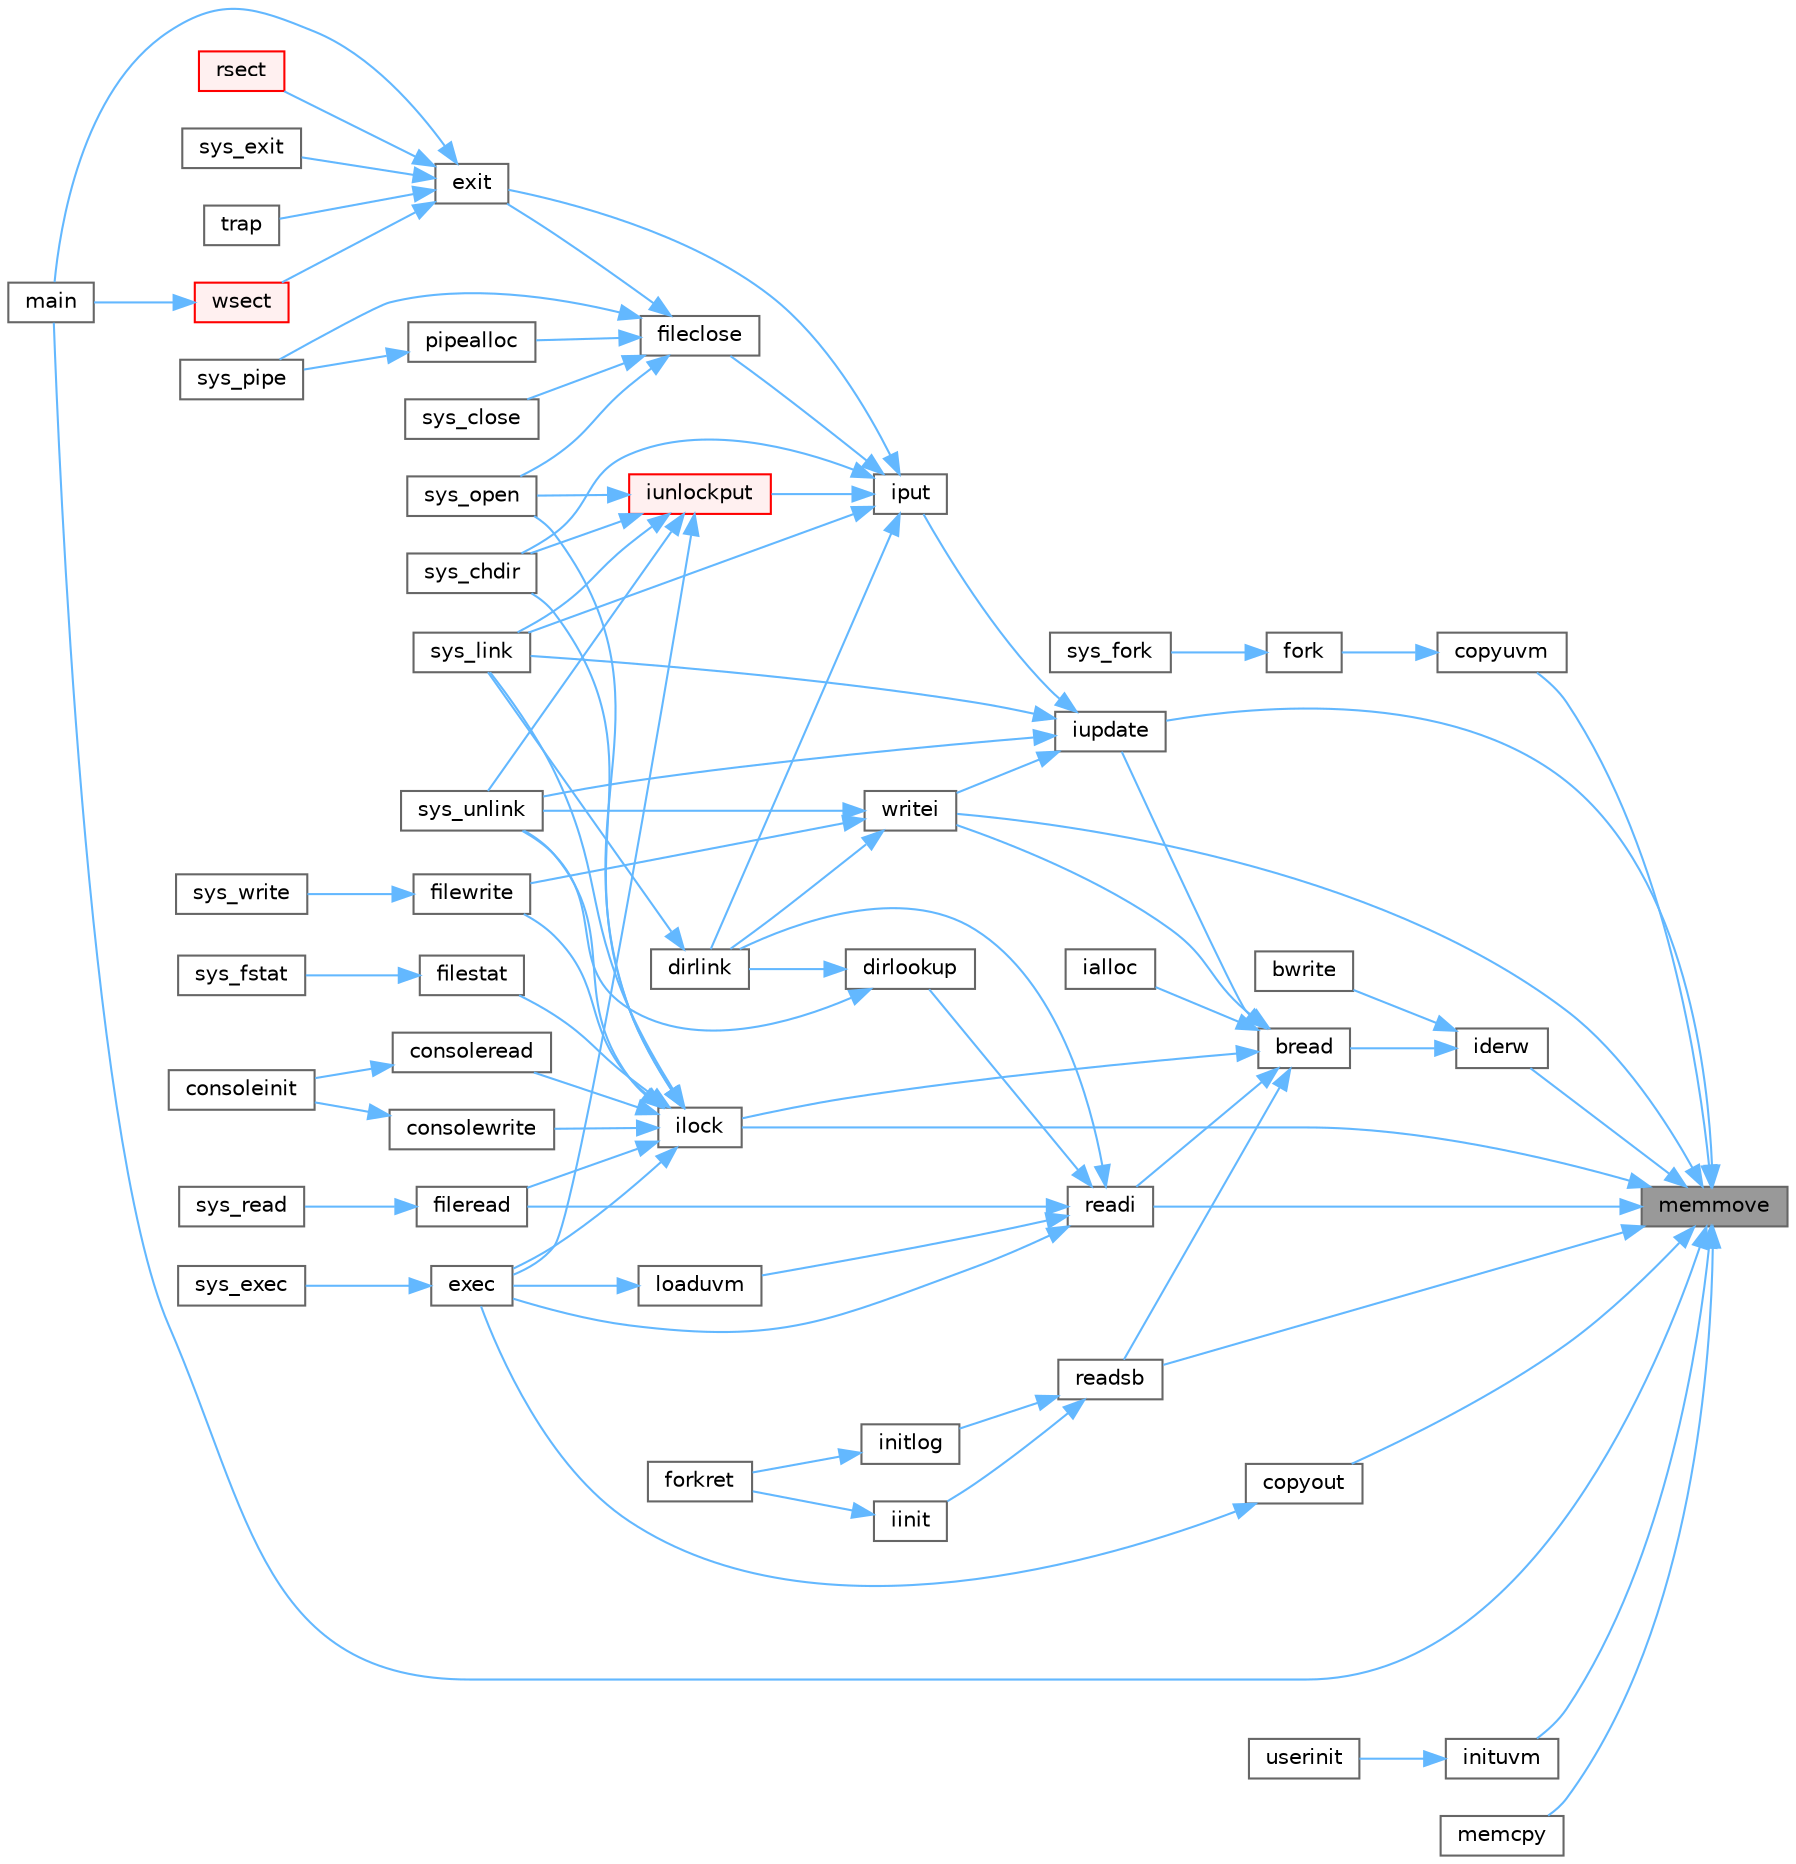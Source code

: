 digraph "memmove"
{
 // LATEX_PDF_SIZE
  bgcolor="transparent";
  edge [fontname=Helvetica,fontsize=10,labelfontname=Helvetica,labelfontsize=10];
  node [fontname=Helvetica,fontsize=10,shape=box,height=0.2,width=0.4];
  rankdir="RL";
  Node1 [id="Node000001",label="memmove",height=0.2,width=0.4,color="gray40", fillcolor="grey60", style="filled", fontcolor="black",tooltip=" "];
  Node1 -> Node2 [id="edge1_Node000001_Node000002",dir="back",color="steelblue1",style="solid",tooltip=" "];
  Node2 [id="Node000002",label="copyout",height=0.2,width=0.4,color="grey40", fillcolor="white", style="filled",URL="$de/de9/vm_8c.html#a532bc3f3e39942c20a471a11cff1a582",tooltip=" "];
  Node2 -> Node3 [id="edge2_Node000002_Node000003",dir="back",color="steelblue1",style="solid",tooltip=" "];
  Node3 [id="Node000003",label="exec",height=0.2,width=0.4,color="grey40", fillcolor="white", style="filled",URL="$df/dc9/exec_8c.html#ace32454ed0d37834dcb1cb4f8b727e6e",tooltip=" "];
  Node3 -> Node4 [id="edge3_Node000003_Node000004",dir="back",color="steelblue1",style="solid",tooltip=" "];
  Node4 [id="Node000004",label="sys_exec",height=0.2,width=0.4,color="grey40", fillcolor="white", style="filled",URL="$d1/d14/sysfile_8c.html#aeaa813ddeb6a5fac3c45714c7351c526",tooltip=" "];
  Node1 -> Node5 [id="edge4_Node000001_Node000005",dir="back",color="steelblue1",style="solid",tooltip=" "];
  Node5 [id="Node000005",label="copyuvm",height=0.2,width=0.4,color="grey40", fillcolor="white", style="filled",URL="$de/de9/vm_8c.html#a1b57bfa0091c9be3ccc16dbb85ce3acf",tooltip=" "];
  Node5 -> Node6 [id="edge5_Node000005_Node000006",dir="back",color="steelblue1",style="solid",tooltip=" "];
  Node6 [id="Node000006",label="fork",height=0.2,width=0.4,color="grey40", fillcolor="white", style="filled",URL="$d3/dda/proc_8c.html#acd2e1ded4bb6fce4500438bf928330f4",tooltip=" "];
  Node6 -> Node7 [id="edge6_Node000006_Node000007",dir="back",color="steelblue1",style="solid",tooltip=" "];
  Node7 [id="Node000007",label="sys_fork",height=0.2,width=0.4,color="grey40", fillcolor="white", style="filled",URL="$dd/d35/sysproc_8c.html#a3b05102e512b34446a54334f916ba5cd",tooltip=" "];
  Node1 -> Node8 [id="edge7_Node000001_Node000008",dir="back",color="steelblue1",style="solid",tooltip=" "];
  Node8 [id="Node000008",label="iderw",height=0.2,width=0.4,color="grey40", fillcolor="white", style="filled",URL="$da/d9b/memide_8c.html#a7f36b008f02088c86f76e98e05b55af5",tooltip=" "];
  Node8 -> Node9 [id="edge8_Node000008_Node000009",dir="back",color="steelblue1",style="solid",tooltip=" "];
  Node9 [id="Node000009",label="bread",height=0.2,width=0.4,color="grey40", fillcolor="white", style="filled",URL="$dc/de6/bio_8c.html#a30b8d2ef2300ed8e3d879a428fe39898",tooltip=" "];
  Node9 -> Node10 [id="edge9_Node000009_Node000010",dir="back",color="steelblue1",style="solid",tooltip=" "];
  Node10 [id="Node000010",label="ialloc",height=0.2,width=0.4,color="grey40", fillcolor="white", style="filled",URL="$d2/d5a/fs_8c.html#af95049367381647bc9487af49724b869",tooltip=" "];
  Node9 -> Node11 [id="edge10_Node000009_Node000011",dir="back",color="steelblue1",style="solid",tooltip=" "];
  Node11 [id="Node000011",label="ilock",height=0.2,width=0.4,color="grey40", fillcolor="white", style="filled",URL="$d2/d5a/fs_8c.html#aed28187406d84a3aa71f10c6235a03ec",tooltip=" "];
  Node11 -> Node12 [id="edge11_Node000011_Node000012",dir="back",color="steelblue1",style="solid",tooltip=" "];
  Node12 [id="Node000012",label="consoleread",height=0.2,width=0.4,color="grey40", fillcolor="white", style="filled",URL="$d0/d56/console_8c.html#a28ac85a90987662e306ca8efbfe16074",tooltip=" "];
  Node12 -> Node13 [id="edge12_Node000012_Node000013",dir="back",color="steelblue1",style="solid",tooltip=" "];
  Node13 [id="Node000013",label="consoleinit",height=0.2,width=0.4,color="grey40", fillcolor="white", style="filled",URL="$d0/d56/console_8c.html#ab508ff0f4db26fe35cd25fa648f9ee75",tooltip=" "];
  Node11 -> Node14 [id="edge13_Node000011_Node000014",dir="back",color="steelblue1",style="solid",tooltip=" "];
  Node14 [id="Node000014",label="consolewrite",height=0.2,width=0.4,color="grey40", fillcolor="white", style="filled",URL="$d0/d56/console_8c.html#a6af7eb39268127d389792cec37785666",tooltip=" "];
  Node14 -> Node13 [id="edge14_Node000014_Node000013",dir="back",color="steelblue1",style="solid",tooltip=" "];
  Node11 -> Node3 [id="edge15_Node000011_Node000003",dir="back",color="steelblue1",style="solid",tooltip=" "];
  Node11 -> Node15 [id="edge16_Node000011_Node000015",dir="back",color="steelblue1",style="solid",tooltip=" "];
  Node15 [id="Node000015",label="fileread",height=0.2,width=0.4,color="grey40", fillcolor="white", style="filled",URL="$d6/d13/file_8c.html#a1dc8c87c7e48bdaaf98e9c7047928f29",tooltip=" "];
  Node15 -> Node16 [id="edge17_Node000015_Node000016",dir="back",color="steelblue1",style="solid",tooltip=" "];
  Node16 [id="Node000016",label="sys_read",height=0.2,width=0.4,color="grey40", fillcolor="white", style="filled",URL="$d1/d14/sysfile_8c.html#a54bf714d9e898cbdcbc061b280bbfae0",tooltip=" "];
  Node11 -> Node17 [id="edge18_Node000011_Node000017",dir="back",color="steelblue1",style="solid",tooltip=" "];
  Node17 [id="Node000017",label="filestat",height=0.2,width=0.4,color="grey40", fillcolor="white", style="filled",URL="$d6/d13/file_8c.html#afff8e849fa54dea2a5a27dbb97474607",tooltip=" "];
  Node17 -> Node18 [id="edge19_Node000017_Node000018",dir="back",color="steelblue1",style="solid",tooltip=" "];
  Node18 [id="Node000018",label="sys_fstat",height=0.2,width=0.4,color="grey40", fillcolor="white", style="filled",URL="$d1/d14/sysfile_8c.html#ac243c8f20f5fb2e3e257b5007af2c204",tooltip=" "];
  Node11 -> Node19 [id="edge20_Node000011_Node000019",dir="back",color="steelblue1",style="solid",tooltip=" "];
  Node19 [id="Node000019",label="filewrite",height=0.2,width=0.4,color="grey40", fillcolor="white", style="filled",URL="$d6/d13/file_8c.html#ab8de757a0a9f58dcc6511ea5e46ebb88",tooltip=" "];
  Node19 -> Node20 [id="edge21_Node000019_Node000020",dir="back",color="steelblue1",style="solid",tooltip=" "];
  Node20 [id="Node000020",label="sys_write",height=0.2,width=0.4,color="grey40", fillcolor="white", style="filled",URL="$d1/d14/sysfile_8c.html#a687d939a9e4792af15db96f2c2f34378",tooltip=" "];
  Node11 -> Node21 [id="edge22_Node000011_Node000021",dir="back",color="steelblue1",style="solid",tooltip=" "];
  Node21 [id="Node000021",label="sys_chdir",height=0.2,width=0.4,color="grey40", fillcolor="white", style="filled",URL="$d1/d14/sysfile_8c.html#ad1c5f8693cb35b9605fee09eebdda640",tooltip=" "];
  Node11 -> Node22 [id="edge23_Node000011_Node000022",dir="back",color="steelblue1",style="solid",tooltip=" "];
  Node22 [id="Node000022",label="sys_link",height=0.2,width=0.4,color="grey40", fillcolor="white", style="filled",URL="$d1/d14/sysfile_8c.html#a759600870314007ac558871239122fb7",tooltip=" "];
  Node11 -> Node23 [id="edge24_Node000011_Node000023",dir="back",color="steelblue1",style="solid",tooltip=" "];
  Node23 [id="Node000023",label="sys_open",height=0.2,width=0.4,color="grey40", fillcolor="white", style="filled",URL="$d1/d14/sysfile_8c.html#a74e45efc661ca17c068bc283b3842e6d",tooltip=" "];
  Node11 -> Node24 [id="edge25_Node000011_Node000024",dir="back",color="steelblue1",style="solid",tooltip=" "];
  Node24 [id="Node000024",label="sys_unlink",height=0.2,width=0.4,color="grey40", fillcolor="white", style="filled",URL="$d1/d14/sysfile_8c.html#ae1e58ee11d41f643929520d8c1640da7",tooltip=" "];
  Node9 -> Node25 [id="edge26_Node000009_Node000025",dir="back",color="steelblue1",style="solid",tooltip=" "];
  Node25 [id="Node000025",label="iupdate",height=0.2,width=0.4,color="grey40", fillcolor="white", style="filled",URL="$d2/d5a/fs_8c.html#a7220afa8e5f4bea540eb95879ea7df6e",tooltip=" "];
  Node25 -> Node26 [id="edge27_Node000025_Node000026",dir="back",color="steelblue1",style="solid",tooltip=" "];
  Node26 [id="Node000026",label="iput",height=0.2,width=0.4,color="grey40", fillcolor="white", style="filled",URL="$d2/d5a/fs_8c.html#ab3c447f135c68e4c3c1f8d5866f6e77b",tooltip=" "];
  Node26 -> Node27 [id="edge28_Node000026_Node000027",dir="back",color="steelblue1",style="solid",tooltip=" "];
  Node27 [id="Node000027",label="dirlink",height=0.2,width=0.4,color="grey40", fillcolor="white", style="filled",URL="$d2/d5a/fs_8c.html#a69a135a0e8a06d9f306d77ebc0c1f7a0",tooltip=" "];
  Node27 -> Node22 [id="edge29_Node000027_Node000022",dir="back",color="steelblue1",style="solid",tooltip=" "];
  Node26 -> Node28 [id="edge30_Node000026_Node000028",dir="back",color="steelblue1",style="solid",tooltip=" "];
  Node28 [id="Node000028",label="exit",height=0.2,width=0.4,color="grey40", fillcolor="white", style="filled",URL="$d3/dda/proc_8c.html#aaf98ef7cdde3a0dfb2e49919de3298b1",tooltip=" "];
  Node28 -> Node29 [id="edge31_Node000028_Node000029",dir="back",color="steelblue1",style="solid",tooltip=" "];
  Node29 [id="Node000029",label="main",height=0.2,width=0.4,color="grey40", fillcolor="white", style="filled",URL="$d7/d1f/mkfs_8c.html#a0ddf1224851353fc92bfbff6f499fa97",tooltip=" "];
  Node28 -> Node30 [id="edge32_Node000028_Node000030",dir="back",color="steelblue1",style="solid",tooltip=" "];
  Node30 [id="Node000030",label="rsect",height=0.2,width=0.4,color="red", fillcolor="#FFF0F0", style="filled",URL="$d7/d1f/mkfs_8c.html#a22ea835ad23cd716a962f30e4882ee80",tooltip=" "];
  Node28 -> Node35 [id="edge33_Node000028_Node000035",dir="back",color="steelblue1",style="solid",tooltip=" "];
  Node35 [id="Node000035",label="sys_exit",height=0.2,width=0.4,color="grey40", fillcolor="white", style="filled",URL="$dd/d35/sysproc_8c.html#aee72faa31a0c32b410aba558ef1d59f2",tooltip=" "];
  Node28 -> Node36 [id="edge34_Node000028_Node000036",dir="back",color="steelblue1",style="solid",tooltip=" "];
  Node36 [id="Node000036",label="trap",height=0.2,width=0.4,color="grey40", fillcolor="white", style="filled",URL="$dc/d6f/trap_8c.html#a372d166e36c086c91e5f5d81e5fead3a",tooltip=" "];
  Node28 -> Node37 [id="edge35_Node000028_Node000037",dir="back",color="steelblue1",style="solid",tooltip=" "];
  Node37 [id="Node000037",label="wsect",height=0.2,width=0.4,color="red", fillcolor="#FFF0F0", style="filled",URL="$d7/d1f/mkfs_8c.html#ac62d827d836d1807e4d6f365f32348bb",tooltip=" "];
  Node37 -> Node29 [id="edge36_Node000037_Node000029",dir="back",color="steelblue1",style="solid",tooltip=" "];
  Node26 -> Node39 [id="edge37_Node000026_Node000039",dir="back",color="steelblue1",style="solid",tooltip=" "];
  Node39 [id="Node000039",label="fileclose",height=0.2,width=0.4,color="grey40", fillcolor="white", style="filled",URL="$d6/d13/file_8c.html#ae557c81ab89c24219146144bb6adaa2c",tooltip=" "];
  Node39 -> Node28 [id="edge38_Node000039_Node000028",dir="back",color="steelblue1",style="solid",tooltip=" "];
  Node39 -> Node40 [id="edge39_Node000039_Node000040",dir="back",color="steelblue1",style="solid",tooltip=" "];
  Node40 [id="Node000040",label="pipealloc",height=0.2,width=0.4,color="grey40", fillcolor="white", style="filled",URL="$d1/d47/pipe_8c.html#a9d6f0c526148e6002b6776619c7563e6",tooltip=" "];
  Node40 -> Node41 [id="edge40_Node000040_Node000041",dir="back",color="steelblue1",style="solid",tooltip=" "];
  Node41 [id="Node000041",label="sys_pipe",height=0.2,width=0.4,color="grey40", fillcolor="white", style="filled",URL="$d1/d14/sysfile_8c.html#a9a70db941def46ec25939e6c2d30e399",tooltip=" "];
  Node39 -> Node42 [id="edge41_Node000039_Node000042",dir="back",color="steelblue1",style="solid",tooltip=" "];
  Node42 [id="Node000042",label="sys_close",height=0.2,width=0.4,color="grey40", fillcolor="white", style="filled",URL="$d1/d14/sysfile_8c.html#a32945488fd39bc405757177b37cd2250",tooltip=" "];
  Node39 -> Node23 [id="edge42_Node000039_Node000023",dir="back",color="steelblue1",style="solid",tooltip=" "];
  Node39 -> Node41 [id="edge43_Node000039_Node000041",dir="back",color="steelblue1",style="solid",tooltip=" "];
  Node26 -> Node43 [id="edge44_Node000026_Node000043",dir="back",color="steelblue1",style="solid",tooltip=" "];
  Node43 [id="Node000043",label="iunlockput",height=0.2,width=0.4,color="red", fillcolor="#FFF0F0", style="filled",URL="$d2/d5a/fs_8c.html#a207b3008bae35596c55ec7c4fc6875eb",tooltip=" "];
  Node43 -> Node3 [id="edge45_Node000043_Node000003",dir="back",color="steelblue1",style="solid",tooltip=" "];
  Node43 -> Node21 [id="edge46_Node000043_Node000021",dir="back",color="steelblue1",style="solid",tooltip=" "];
  Node43 -> Node22 [id="edge47_Node000043_Node000022",dir="back",color="steelblue1",style="solid",tooltip=" "];
  Node43 -> Node23 [id="edge48_Node000043_Node000023",dir="back",color="steelblue1",style="solid",tooltip=" "];
  Node43 -> Node24 [id="edge49_Node000043_Node000024",dir="back",color="steelblue1",style="solid",tooltip=" "];
  Node26 -> Node21 [id="edge50_Node000026_Node000021",dir="back",color="steelblue1",style="solid",tooltip=" "];
  Node26 -> Node22 [id="edge51_Node000026_Node000022",dir="back",color="steelblue1",style="solid",tooltip=" "];
  Node25 -> Node22 [id="edge52_Node000025_Node000022",dir="back",color="steelblue1",style="solid",tooltip=" "];
  Node25 -> Node24 [id="edge53_Node000025_Node000024",dir="back",color="steelblue1",style="solid",tooltip=" "];
  Node25 -> Node46 [id="edge54_Node000025_Node000046",dir="back",color="steelblue1",style="solid",tooltip=" "];
  Node46 [id="Node000046",label="writei",height=0.2,width=0.4,color="grey40", fillcolor="white", style="filled",URL="$d2/d5a/fs_8c.html#a15858f4d8a4cc1def3d84d03c312836b",tooltip=" "];
  Node46 -> Node27 [id="edge55_Node000046_Node000027",dir="back",color="steelblue1",style="solid",tooltip=" "];
  Node46 -> Node19 [id="edge56_Node000046_Node000019",dir="back",color="steelblue1",style="solid",tooltip=" "];
  Node46 -> Node24 [id="edge57_Node000046_Node000024",dir="back",color="steelblue1",style="solid",tooltip=" "];
  Node9 -> Node47 [id="edge58_Node000009_Node000047",dir="back",color="steelblue1",style="solid",tooltip=" "];
  Node47 [id="Node000047",label="readi",height=0.2,width=0.4,color="grey40", fillcolor="white", style="filled",URL="$d2/d5a/fs_8c.html#a3aba1fa9f6789d09356aec5b96d91fa8",tooltip=" "];
  Node47 -> Node27 [id="edge59_Node000047_Node000027",dir="back",color="steelblue1",style="solid",tooltip=" "];
  Node47 -> Node48 [id="edge60_Node000047_Node000048",dir="back",color="steelblue1",style="solid",tooltip=" "];
  Node48 [id="Node000048",label="dirlookup",height=0.2,width=0.4,color="grey40", fillcolor="white", style="filled",URL="$d2/d5a/fs_8c.html#a5341068f021beac8cf0032b97d231e6f",tooltip=" "];
  Node48 -> Node27 [id="edge61_Node000048_Node000027",dir="back",color="steelblue1",style="solid",tooltip=" "];
  Node48 -> Node24 [id="edge62_Node000048_Node000024",dir="back",color="steelblue1",style="solid",tooltip=" "];
  Node47 -> Node3 [id="edge63_Node000047_Node000003",dir="back",color="steelblue1",style="solid",tooltip=" "];
  Node47 -> Node15 [id="edge64_Node000047_Node000015",dir="back",color="steelblue1",style="solid",tooltip=" "];
  Node47 -> Node49 [id="edge65_Node000047_Node000049",dir="back",color="steelblue1",style="solid",tooltip=" "];
  Node49 [id="Node000049",label="loaduvm",height=0.2,width=0.4,color="grey40", fillcolor="white", style="filled",URL="$de/de9/vm_8c.html#a201acc8337a2893268b61ea5a1ee0d53",tooltip=" "];
  Node49 -> Node3 [id="edge66_Node000049_Node000003",dir="back",color="steelblue1",style="solid",tooltip=" "];
  Node9 -> Node50 [id="edge67_Node000009_Node000050",dir="back",color="steelblue1",style="solid",tooltip=" "];
  Node50 [id="Node000050",label="readsb",height=0.2,width=0.4,color="grey40", fillcolor="white", style="filled",URL="$d2/d5a/fs_8c.html#aff0080b2133027be2e525ca088b40e78",tooltip=" "];
  Node50 -> Node51 [id="edge68_Node000050_Node000051",dir="back",color="steelblue1",style="solid",tooltip=" "];
  Node51 [id="Node000051",label="iinit",height=0.2,width=0.4,color="grey40", fillcolor="white", style="filled",URL="$d2/d5a/fs_8c.html#a301761a27cf266e0bad483272fb31a3c",tooltip=" "];
  Node51 -> Node52 [id="edge69_Node000051_Node000052",dir="back",color="steelblue1",style="solid",tooltip=" "];
  Node52 [id="Node000052",label="forkret",height=0.2,width=0.4,color="grey40", fillcolor="white", style="filled",URL="$d3/dda/proc_8c.html#a11c5d62d28e8121e75235d361158156e",tooltip=" "];
  Node50 -> Node53 [id="edge70_Node000050_Node000053",dir="back",color="steelblue1",style="solid",tooltip=" "];
  Node53 [id="Node000053",label="initlog",height=0.2,width=0.4,color="grey40", fillcolor="white", style="filled",URL="$d7/df8/log_8c.html#ad5e79aaefb91f41b9ef6aeae7ecf4708",tooltip=" "];
  Node53 -> Node52 [id="edge71_Node000053_Node000052",dir="back",color="steelblue1",style="solid",tooltip=" "];
  Node9 -> Node46 [id="edge72_Node000009_Node000046",dir="back",color="steelblue1",style="solid",tooltip=" "];
  Node8 -> Node54 [id="edge73_Node000008_Node000054",dir="back",color="steelblue1",style="solid",tooltip=" "];
  Node54 [id="Node000054",label="bwrite",height=0.2,width=0.4,color="grey40", fillcolor="white", style="filled",URL="$dc/de6/bio_8c.html#a63c899c13b176ddf80064d32225e1298",tooltip=" "];
  Node1 -> Node11 [id="edge74_Node000001_Node000011",dir="back",color="steelblue1",style="solid",tooltip=" "];
  Node1 -> Node55 [id="edge75_Node000001_Node000055",dir="back",color="steelblue1",style="solid",tooltip=" "];
  Node55 [id="Node000055",label="inituvm",height=0.2,width=0.4,color="grey40", fillcolor="white", style="filled",URL="$de/de9/vm_8c.html#ac96c231d4053eaf4322c27d1f2cd9d49",tooltip=" "];
  Node55 -> Node56 [id="edge76_Node000055_Node000056",dir="back",color="steelblue1",style="solid",tooltip=" "];
  Node56 [id="Node000056",label="userinit",height=0.2,width=0.4,color="grey40", fillcolor="white", style="filled",URL="$d3/dda/proc_8c.html#a81c8a6a0cae413bc81aa223f7f7b7205",tooltip=" "];
  Node1 -> Node25 [id="edge77_Node000001_Node000025",dir="back",color="steelblue1",style="solid",tooltip=" "];
  Node1 -> Node29 [id="edge78_Node000001_Node000029",dir="back",color="steelblue1",style="solid",tooltip=" "];
  Node1 -> Node57 [id="edge79_Node000001_Node000057",dir="back",color="steelblue1",style="solid",tooltip=" "];
  Node57 [id="Node000057",label="memcpy",height=0.2,width=0.4,color="grey40", fillcolor="white", style="filled",URL="$d1/db0/string_8c.html#abe8c241a3db904f06adffc49a96f6fc7",tooltip=" "];
  Node1 -> Node47 [id="edge80_Node000001_Node000047",dir="back",color="steelblue1",style="solid",tooltip=" "];
  Node1 -> Node50 [id="edge81_Node000001_Node000050",dir="back",color="steelblue1",style="solid",tooltip=" "];
  Node1 -> Node46 [id="edge82_Node000001_Node000046",dir="back",color="steelblue1",style="solid",tooltip=" "];
}
